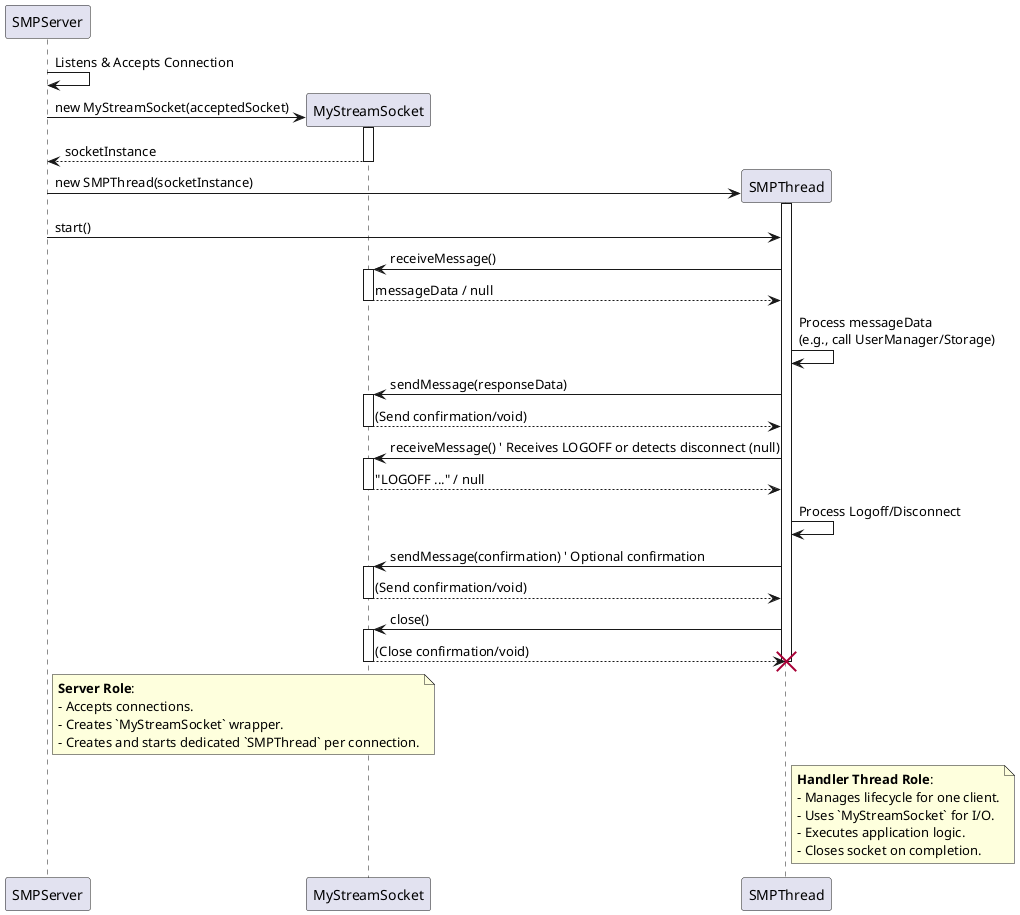 @startuml ServerLayerSequence
participant "SMPServer" as Server
participant "MyStreamSocket" as SocketWrapper
participant "SMPThread" as HandlerThread

' SMPServer accepts connection (Simplified - external trigger)
Server -> Server : Listens & Accepts Connection

' SMPServer sets up the communication channel and handler
create SocketWrapper
Server -> SocketWrapper : new MyStreamSocket(acceptedSocket)
activate SocketWrapper
SocketWrapper --> Server : socketInstance
deactivate SocketWrapper

create HandlerThread
Server -> HandlerThread : new SMPThread(socketInstance)
activate HandlerThread
' HandlerThread now owns the SocketWrapper for this client

Server -> HandlerThread : start()
' Server is now free to accept other connections

' SMPThread takes over communication for this client
HandlerThread -> SocketWrapper : receiveMessage()
activate SocketWrapper
' SocketWrapper waits for/reads data from the client connection
SocketWrapper --> HandlerThread : messageData / null
deactivate SocketWrapper

' Assume messageData requires processing and a response
HandlerThread -> HandlerThread : Process messageData \n(e.g., call UserManager/Storage)
HandlerThread -> SocketWrapper : sendMessage(responseData)
activate SocketWrapper
' SocketWrapper sends data back to the client connection
SocketWrapper --> HandlerThread : (Send confirmation/void)
deactivate SocketWrapper

' ... further receive/send interactions occur ...

' Example: Handling Logoff or Disconnect
HandlerThread -> SocketWrapper : receiveMessage() ' Receives LOGOFF or detects disconnect (null)
activate SocketWrapper
SocketWrapper --> HandlerThread : "LOGOFF ..." / null
deactivate SocketWrapper

HandlerThread -> HandlerThread : Process Logoff/Disconnect

HandlerThread -> SocketWrapper : sendMessage(confirmation) ' Optional confirmation
activate SocketWrapper
SocketWrapper --> HandlerThread : (Send confirmation/void)
deactivate SocketWrapper


HandlerThread -> SocketWrapper : close()
activate SocketWrapper
' SocketWrapper closes the underlying network socket
SocketWrapper --> HandlerThread : (Close confirmation/void)
deactivate SocketWrapper

' HandlerThread finishes execution
destroy HandlerThread

note right of Server
  **Server Role**:
  - Accepts connections.
  - Creates `MyStreamSocket` wrapper.
  - Creates and starts dedicated `SMPThread` per connection.
end note

note right of HandlerThread
  **Handler Thread Role**:
  - Manages lifecycle for one client.
  - Uses `MyStreamSocket` for I/O.
  - Executes application logic.
  - Closes socket on completion.
end note
@enduml